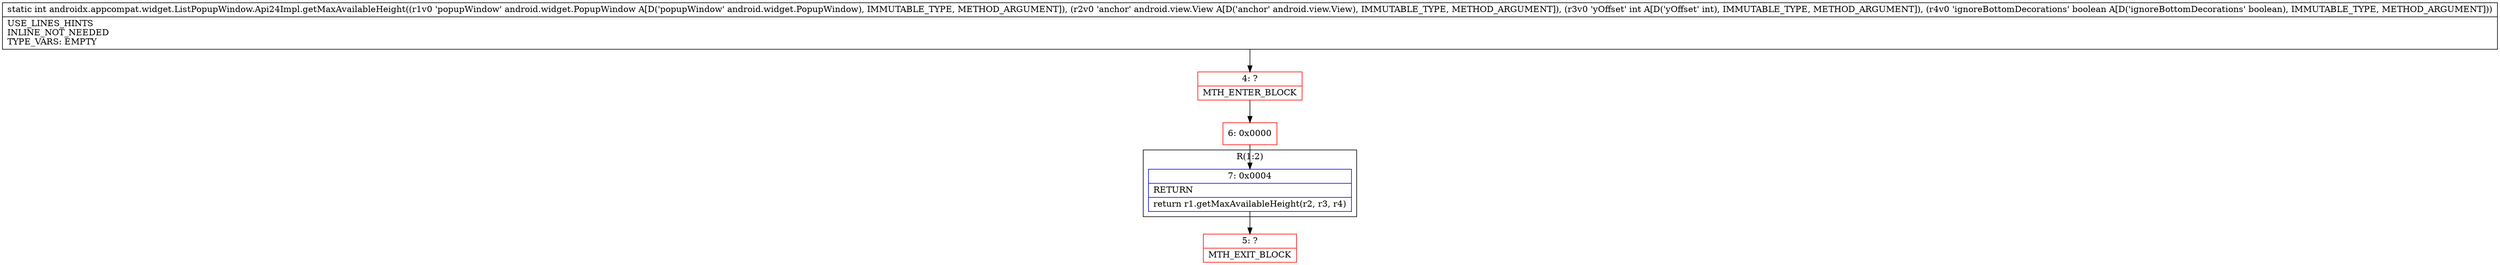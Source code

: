 digraph "CFG forandroidx.appcompat.widget.ListPopupWindow.Api24Impl.getMaxAvailableHeight(Landroid\/widget\/PopupWindow;Landroid\/view\/View;IZ)I" {
subgraph cluster_Region_266936195 {
label = "R(1:2)";
node [shape=record,color=blue];
Node_7 [shape=record,label="{7\:\ 0x0004|RETURN\l|return r1.getMaxAvailableHeight(r2, r3, r4)\l}"];
}
Node_4 [shape=record,color=red,label="{4\:\ ?|MTH_ENTER_BLOCK\l}"];
Node_6 [shape=record,color=red,label="{6\:\ 0x0000}"];
Node_5 [shape=record,color=red,label="{5\:\ ?|MTH_EXIT_BLOCK\l}"];
MethodNode[shape=record,label="{static int androidx.appcompat.widget.ListPopupWindow.Api24Impl.getMaxAvailableHeight((r1v0 'popupWindow' android.widget.PopupWindow A[D('popupWindow' android.widget.PopupWindow), IMMUTABLE_TYPE, METHOD_ARGUMENT]), (r2v0 'anchor' android.view.View A[D('anchor' android.view.View), IMMUTABLE_TYPE, METHOD_ARGUMENT]), (r3v0 'yOffset' int A[D('yOffset' int), IMMUTABLE_TYPE, METHOD_ARGUMENT]), (r4v0 'ignoreBottomDecorations' boolean A[D('ignoreBottomDecorations' boolean), IMMUTABLE_TYPE, METHOD_ARGUMENT]))  | USE_LINES_HINTS\lINLINE_NOT_NEEDED\lTYPE_VARS: EMPTY\l}"];
MethodNode -> Node_4;Node_7 -> Node_5;
Node_4 -> Node_6;
Node_6 -> Node_7;
}

